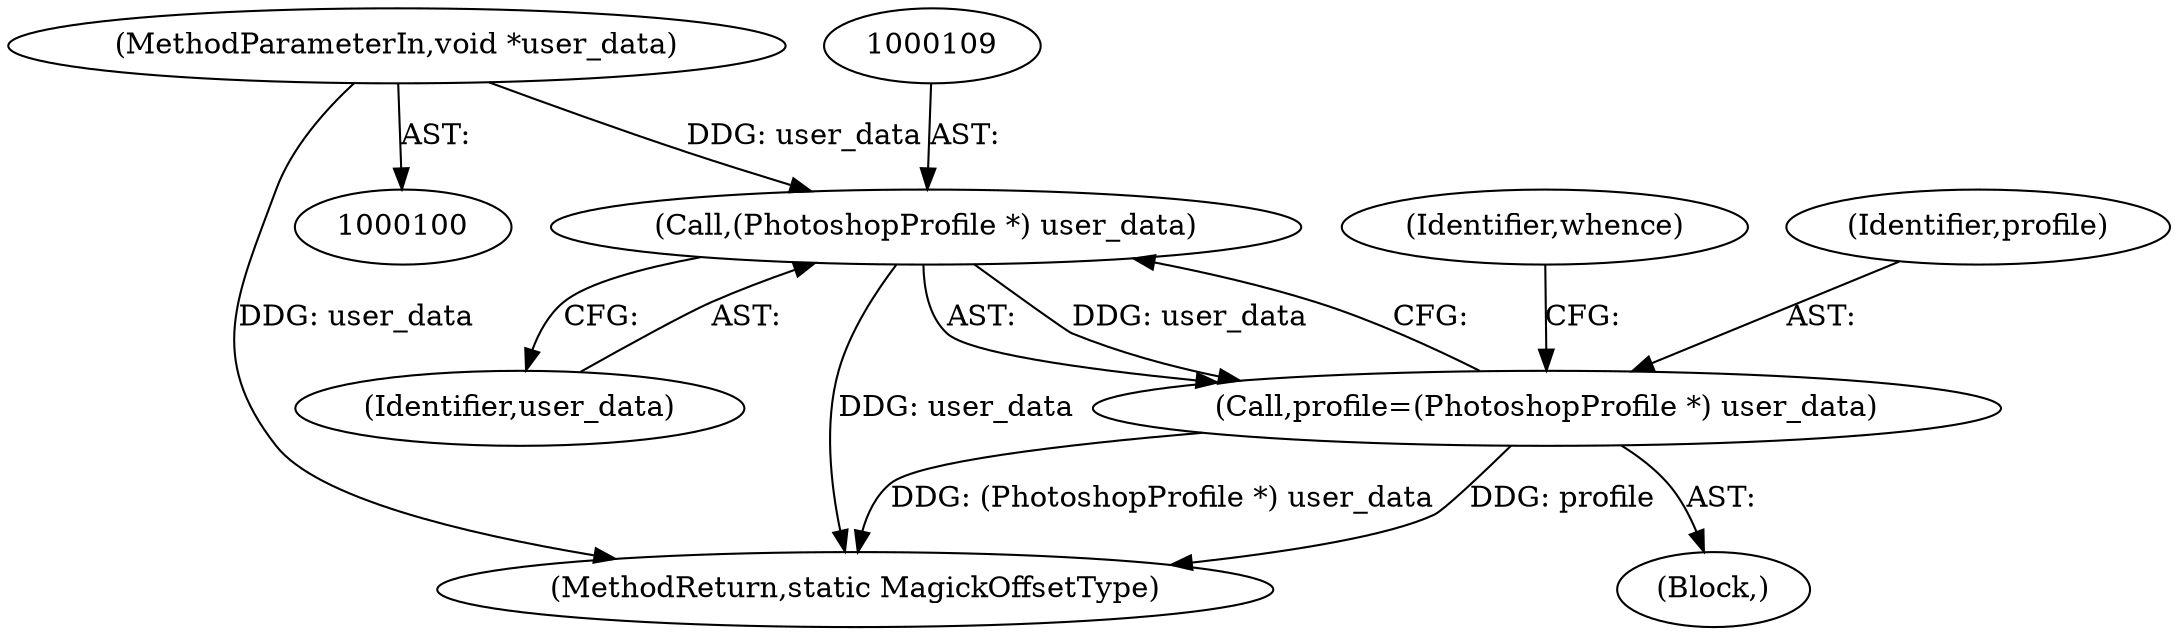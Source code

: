 digraph "0_ImageMagick_fe5f4b85e6b1b54d3b4588a77133c06ade46d891@pointer" {
"1000108" [label="(Call,(PhotoshopProfile *) user_data)"];
"1000103" [label="(MethodParameterIn,void *user_data)"];
"1000106" [label="(Call,profile=(PhotoshopProfile *) user_data)"];
"1000110" [label="(Identifier,user_data)"];
"1000210" [label="(MethodReturn,static MagickOffsetType)"];
"1000112" [label="(Identifier,whence)"];
"1000103" [label="(MethodParameterIn,void *user_data)"];
"1000104" [label="(Block,)"];
"1000107" [label="(Identifier,profile)"];
"1000106" [label="(Call,profile=(PhotoshopProfile *) user_data)"];
"1000108" [label="(Call,(PhotoshopProfile *) user_data)"];
"1000108" -> "1000106"  [label="AST: "];
"1000108" -> "1000110"  [label="CFG: "];
"1000109" -> "1000108"  [label="AST: "];
"1000110" -> "1000108"  [label="AST: "];
"1000106" -> "1000108"  [label="CFG: "];
"1000108" -> "1000210"  [label="DDG: user_data"];
"1000108" -> "1000106"  [label="DDG: user_data"];
"1000103" -> "1000108"  [label="DDG: user_data"];
"1000103" -> "1000100"  [label="AST: "];
"1000103" -> "1000210"  [label="DDG: user_data"];
"1000106" -> "1000104"  [label="AST: "];
"1000107" -> "1000106"  [label="AST: "];
"1000112" -> "1000106"  [label="CFG: "];
"1000106" -> "1000210"  [label="DDG: (PhotoshopProfile *) user_data"];
"1000106" -> "1000210"  [label="DDG: profile"];
}
